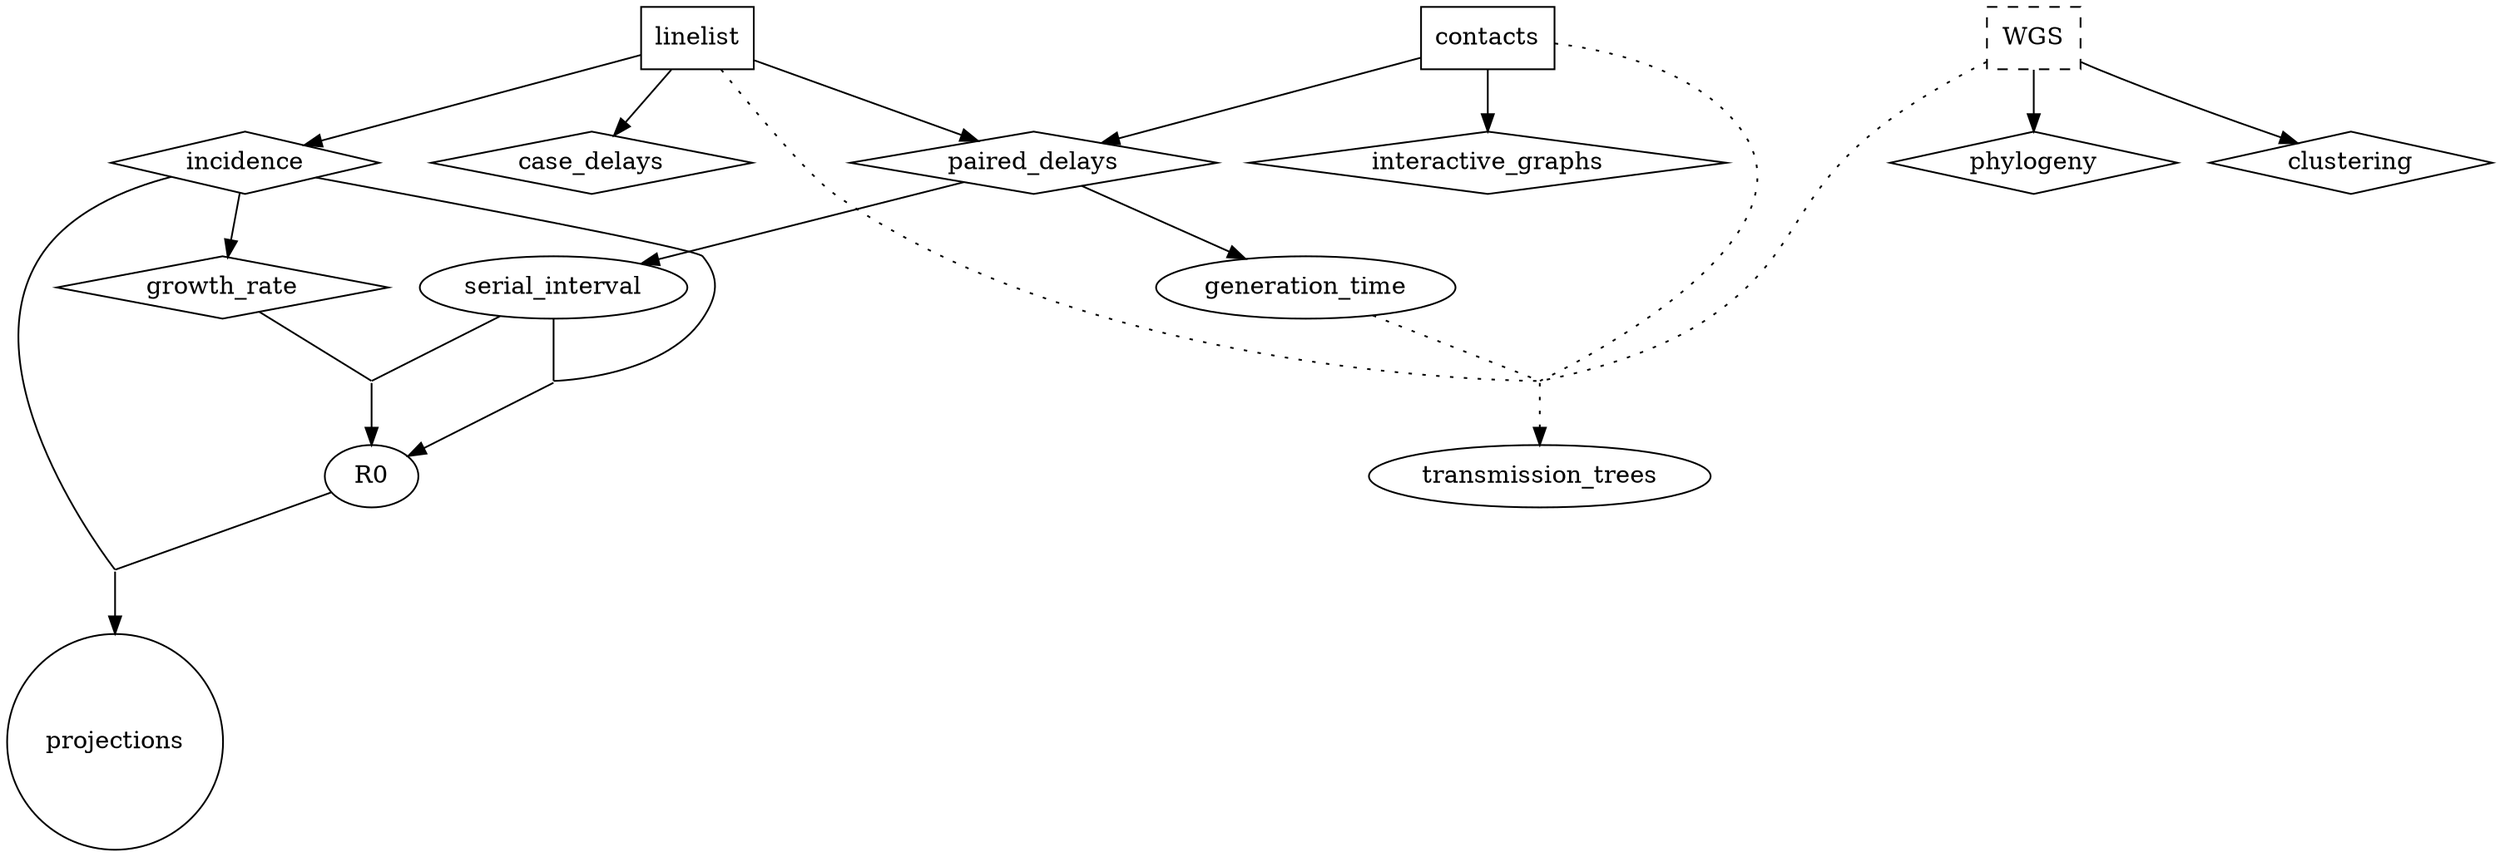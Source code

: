 digraph G {
	node[shape="box"]
		linelist;
		contacts;
		
	node[shape="box", style = "dashed"]
		WGS;
		
	node[shape="diamond", style="solid"]
		incidence;
		growth_rate;
		phylogeny;
		clustering;
		case_delays;
		paired_delays;
		interactive_graphs;
		
	node[shape="oval"]
		R0;
		serial_interval;
		generation_time;
		transmission_trees;

	node[shape="circle"]
		projections;
		
	node[shape = "none", width = 0, height = 0, label = ""]
		GrR0;
		InRO;
		R0P;
		TT;
		
	node[shape="box", style = "invis"]
		background;

	linelist -> incidence;
	incidence -> growth_rate;

	incidence       -> InR0 [arrowhead = "none"];
        serial_interval -> InR0 [arrowhead = "none"];
	InR0            -> R0;

	growth_rate     -> GrR0 [arrowhead = "none"];
	serial_interval -> GrR0 [arrowhead = "none"];
	GrR0            -> R0;

	R0        -> R0P [arrowhead = "none"];
	incidence -> R0P [arrowhead = "none"];
	R0P       -> projections;
	
	linelist -> case_delays;
	linelist -> paired_delays;
	
	contacts -> interactive_graphs;
	contacts -> paired_delays;
	paired_delays -> generation_time;
	paired_delays -> serial_interval;
	
	WGS -> phylogeny;
	WGS -> clustering;

	WGS             -> TT [ style="dotted", arrowhead="none" ];
	linelist        -> TT [ style="dotted", arrowhead="none" ];
	contacts        -> TT [ style="dotted", arrowhead="none" ];
	generation_time -> TT [ style="dotted", arrowhead="none" ];
	TT              -> transmission_trees [ style = "dotted" ];
	
	{rank = "same"; contacts, linelist, WGS, background}
}

